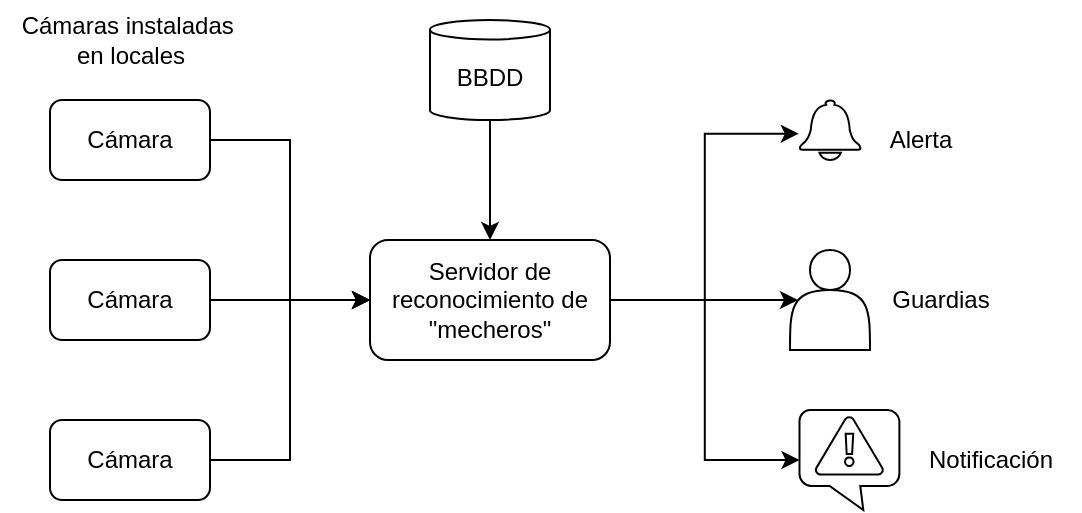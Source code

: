 <mxfile version="24.0.4" type="device">
  <diagram name="Page-1" id="Mc9FGGh3E4qbQP1jAL2i">
    <mxGraphModel dx="1185" dy="478" grid="1" gridSize="10" guides="1" tooltips="1" connect="1" arrows="1" fold="1" page="1" pageScale="1" pageWidth="850" pageHeight="1100" math="0" shadow="0">
      <root>
        <mxCell id="0" />
        <mxCell id="1" parent="0" />
        <mxCell id="Vr5C3VxB8EQijEDjQbC5-8" style="edgeStyle=orthogonalEdgeStyle;rounded=0;orthogonalLoop=1;jettySize=auto;html=1;entryX=0;entryY=0.5;entryDx=0;entryDy=0;" edge="1" parent="1" source="Vr5C3VxB8EQijEDjQbC5-2" target="Vr5C3VxB8EQijEDjQbC5-7">
          <mxGeometry relative="1" as="geometry" />
        </mxCell>
        <mxCell id="Vr5C3VxB8EQijEDjQbC5-2" value="Cámara" style="rounded=1;whiteSpace=wrap;html=1;" vertex="1" parent="1">
          <mxGeometry x="80" y="90" width="80" height="40" as="geometry" />
        </mxCell>
        <mxCell id="Vr5C3VxB8EQijEDjQbC5-9" style="edgeStyle=orthogonalEdgeStyle;rounded=0;orthogonalLoop=1;jettySize=auto;html=1;entryX=0;entryY=0.5;entryDx=0;entryDy=0;" edge="1" parent="1" source="Vr5C3VxB8EQijEDjQbC5-3" target="Vr5C3VxB8EQijEDjQbC5-7">
          <mxGeometry relative="1" as="geometry" />
        </mxCell>
        <mxCell id="Vr5C3VxB8EQijEDjQbC5-3" value="Cámara" style="rounded=1;whiteSpace=wrap;html=1;" vertex="1" parent="1">
          <mxGeometry x="80" y="170" width="80" height="40" as="geometry" />
        </mxCell>
        <mxCell id="Vr5C3VxB8EQijEDjQbC5-10" style="edgeStyle=orthogonalEdgeStyle;rounded=0;orthogonalLoop=1;jettySize=auto;html=1;entryX=0;entryY=0.5;entryDx=0;entryDy=0;" edge="1" parent="1" source="Vr5C3VxB8EQijEDjQbC5-4" target="Vr5C3VxB8EQijEDjQbC5-7">
          <mxGeometry relative="1" as="geometry" />
        </mxCell>
        <mxCell id="Vr5C3VxB8EQijEDjQbC5-4" value="Cámara" style="rounded=1;whiteSpace=wrap;html=1;" vertex="1" parent="1">
          <mxGeometry x="80" y="250" width="80" height="40" as="geometry" />
        </mxCell>
        <mxCell id="Vr5C3VxB8EQijEDjQbC5-7" value="Servidor de reconocimiento de &quot;mecheros&quot;" style="rounded=1;whiteSpace=wrap;html=1;" vertex="1" parent="1">
          <mxGeometry x="240" y="160" width="120" height="60" as="geometry" />
        </mxCell>
        <mxCell id="Vr5C3VxB8EQijEDjQbC5-11" value="Cámaras instaladas&amp;nbsp;&lt;div&gt;en locales&lt;/div&gt;" style="text;html=1;align=center;verticalAlign=middle;resizable=0;points=[];autosize=1;strokeColor=none;fillColor=none;" vertex="1" parent="1">
          <mxGeometry x="55" y="40" width="130" height="40" as="geometry" />
        </mxCell>
        <mxCell id="Vr5C3VxB8EQijEDjQbC5-13" style="edgeStyle=orthogonalEdgeStyle;rounded=0;orthogonalLoop=1;jettySize=auto;html=1;entryX=0.5;entryY=0;entryDx=0;entryDy=0;" edge="1" parent="1" source="Vr5C3VxB8EQijEDjQbC5-12" target="Vr5C3VxB8EQijEDjQbC5-7">
          <mxGeometry relative="1" as="geometry" />
        </mxCell>
        <mxCell id="Vr5C3VxB8EQijEDjQbC5-12" value="BBDD" style="shape=cylinder3;whiteSpace=wrap;html=1;boundedLbl=1;backgroundOutline=1;size=4.857;" vertex="1" parent="1">
          <mxGeometry x="270" y="50" width="60" height="50" as="geometry" />
        </mxCell>
        <mxCell id="Vr5C3VxB8EQijEDjQbC5-14" value="" style="shape=actor;whiteSpace=wrap;html=1;" vertex="1" parent="1">
          <mxGeometry x="450" y="165" width="40" height="50" as="geometry" />
        </mxCell>
        <mxCell id="Vr5C3VxB8EQijEDjQbC5-15" style="edgeStyle=orthogonalEdgeStyle;rounded=0;orthogonalLoop=1;jettySize=auto;html=1;entryX=0.1;entryY=0.5;entryDx=0;entryDy=0;entryPerimeter=0;" edge="1" parent="1" source="Vr5C3VxB8EQijEDjQbC5-7" target="Vr5C3VxB8EQijEDjQbC5-14">
          <mxGeometry relative="1" as="geometry" />
        </mxCell>
        <mxCell id="Vr5C3VxB8EQijEDjQbC5-16" value="Guardias" style="text;html=1;align=center;verticalAlign=middle;resizable=0;points=[];autosize=1;strokeColor=none;fillColor=none;" vertex="1" parent="1">
          <mxGeometry x="490" y="175" width="70" height="30" as="geometry" />
        </mxCell>
        <mxCell id="Vr5C3VxB8EQijEDjQbC5-19" value="" style="sketch=0;pointerEvents=1;shadow=0;dashed=0;html=1;labelPosition=center;verticalLabelPosition=bottom;verticalAlign=top;align=center;shape=mxgraph.mscae.oms.alerts" vertex="1" parent="1">
          <mxGeometry x="454.75" y="90" width="30.5" height="30" as="geometry" />
        </mxCell>
        <mxCell id="Vr5C3VxB8EQijEDjQbC5-20" value="Alerta" style="text;html=1;align=center;verticalAlign=middle;resizable=0;points=[];autosize=1;strokeColor=none;fillColor=none;" vertex="1" parent="1">
          <mxGeometry x="490" y="95" width="50" height="30" as="geometry" />
        </mxCell>
        <mxCell id="Vr5C3VxB8EQijEDjQbC5-21" style="edgeStyle=orthogonalEdgeStyle;rounded=0;orthogonalLoop=1;jettySize=auto;html=1;entryX=-0.011;entryY=0.562;entryDx=0;entryDy=0;entryPerimeter=0;" edge="1" parent="1" source="Vr5C3VxB8EQijEDjQbC5-7" target="Vr5C3VxB8EQijEDjQbC5-19">
          <mxGeometry relative="1" as="geometry" />
        </mxCell>
        <mxCell id="Vr5C3VxB8EQijEDjQbC5-22" value="" style="verticalLabelPosition=bottom;html=1;verticalAlign=top;align=center;shape=mxgraph.azure.notification_topic;" vertex="1" parent="1">
          <mxGeometry x="454.75" y="245" width="50" height="50" as="geometry" />
        </mxCell>
        <mxCell id="Vr5C3VxB8EQijEDjQbC5-23" style="edgeStyle=orthogonalEdgeStyle;rounded=0;orthogonalLoop=1;jettySize=auto;html=1;entryX=0;entryY=0.5;entryDx=0;entryDy=0;entryPerimeter=0;" edge="1" parent="1" source="Vr5C3VxB8EQijEDjQbC5-7" target="Vr5C3VxB8EQijEDjQbC5-22">
          <mxGeometry relative="1" as="geometry" />
        </mxCell>
        <mxCell id="Vr5C3VxB8EQijEDjQbC5-24" value="Notificación" style="text;html=1;align=center;verticalAlign=middle;resizable=0;points=[];autosize=1;strokeColor=none;fillColor=none;" vertex="1" parent="1">
          <mxGeometry x="504.75" y="255" width="90" height="30" as="geometry" />
        </mxCell>
      </root>
    </mxGraphModel>
  </diagram>
</mxfile>
